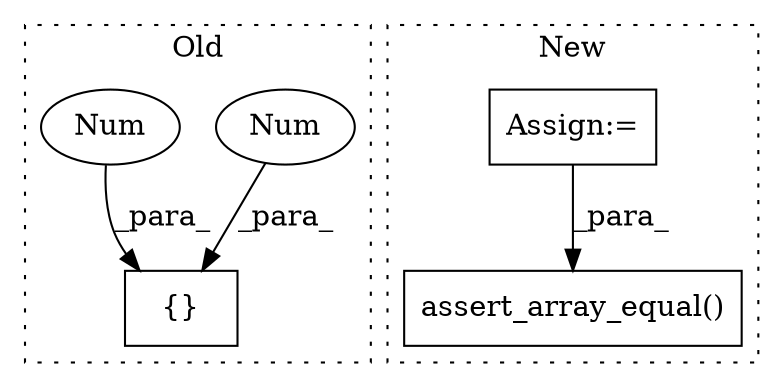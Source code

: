 digraph G {
subgraph cluster0 {
1 [label="{}" a="59" s="4487,4493" l="1,0" shape="box"];
3 [label="Num" a="76" s="4488" l="2" shape="ellipse"];
4 [label="Num" a="76" s="4492" l="1" shape="ellipse"];
label = "Old";
style="dotted";
}
subgraph cluster1 {
2 [label="assert_array_equal()" a="75" s="5177,5231" l="30,1" shape="box"];
5 [label="Assign:=" a="68" s="5088" l="3" shape="box"];
label = "New";
style="dotted";
}
3 -> 1 [label="_para_"];
4 -> 1 [label="_para_"];
5 -> 2 [label="_para_"];
}